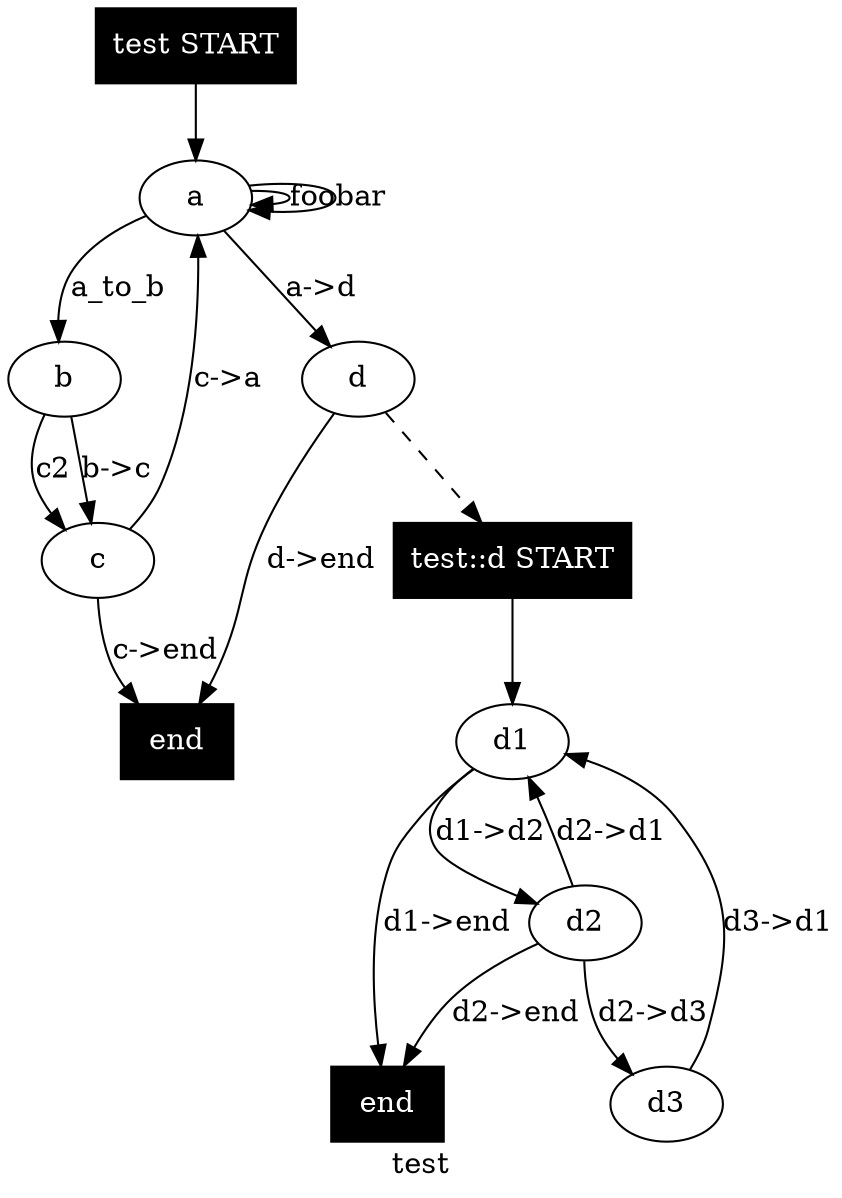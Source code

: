 
// {#<RedSteak::Statemachine [:test]>
digraph {
  label = "test"
  "test_START" [ shape="rectangle", label="test START", style=filled, fillcolor=black, fontcolor=white ]; 

// #<RedSteak::State [:a]>
"test_a" [ shape="oval", label="a", style=filled, color=black, fillcolor=white, fontcolor=black ];
"test_START" -> "test_a";

// #<RedSteak::State [:b]>
"test_b" [ shape="oval", label="b", style=filled, color=black, fillcolor=white, fontcolor=black ];

// #<RedSteak::State [:c]>
"test_c" [ shape="oval", label="c", style=filled, color=black, fillcolor=white, fontcolor=black ];

// #<RedSteak::State [:end]>
"test_end" [ shape="rectangle", label="end", style=filled, color=black, fillcolor=black, fontcolor=white ];

// #<RedSteak::State [:d]>
"test_d" [ shape="oval", label="d", style=filled, color=black, fillcolor=white, fontcolor=black ];

// {#<RedSteak::Statemachine [:test, :d, :d]>
subgraph test_d {
  label = "test::d"
  "test_d_START" [ shape="rectangle", label="test::d START", style=filled, fillcolor=black, fontcolor=white ]; 

// #<RedSteak::State [:d]>
"test_d_d1" [ shape="oval", label="d1", style=filled, color=black, fillcolor=white, fontcolor=black ];
"test_d_START" -> "test_d_d1";

// #<RedSteak::State [:d]>
"test_d_d2" [ shape="oval", label="d2", style=filled, color=black, fillcolor=white, fontcolor=black ];

// #<RedSteak::State [:d]>
"test_d_end" [ shape="rectangle", label="end", style=filled, color=black, fillcolor=black, fontcolor=white ];

// #<RedSteak::State [:d]>
"test_d_d3" [ shape="oval", label="d3", style=filled, color=black, fillcolor=white, fontcolor=black ];

// #<RedSteak::Transition d1 === d1->d2 ==> d2>
"test_d_d1" -> "test_d_d2" [ label="d1->d2", color=black ];

// #<RedSteak::Transition d1 === d1->end ==> end>
"test_d_d1" -> "test_d_end" [ label="d1->end", color=black ];

// #<RedSteak::Transition d2 === d2->d1 ==> d1>
"test_d_d2" -> "test_d_d1" [ label="d2->d1", color=black ];

// #<RedSteak::Transition d2 === d2->end ==> end>
"test_d_d2" -> "test_d_end" [ label="d2->end", color=black ];

// #<RedSteak::Transition d3 === d3->d1 ==> d1>
"test_d_d3" -> "test_d_d1" [ label="d3->d1", color=black ];

// #<RedSteak::Transition d2 === d2->d3 ==> d3>
"test_d_d2" -> "test_d_d3" [ label="d2->d3", color=black ];
}
// } #<RedSteak::Statemachine [:test, :d, :d]>
"test_d" -> "test_d_START" [ style=dashed ];

// #<RedSteak::Transition a === foo ==> a>
"test_a" -> "test_a" [ label="foo", color=black ];

// #<RedSteak::Transition a === bar ==> a>
"test_a" -> "test_a" [ label="bar", color=black ];

// #<RedSteak::Transition a === a_to_b ==> b>
"test_a" -> "test_b" [ label="a_to_b", color=black ];

// #<RedSteak::Transition b === b->c ==> c>
"test_b" -> "test_c" [ label="b->c", color=black ];

// #<RedSteak::Transition b === c2 ==> c>
"test_b" -> "test_c" [ label="c2", color=black ];

// #<RedSteak::Transition c === c->a ==> a>
"test_c" -> "test_a" [ label="c->a", color=black ];

// #<RedSteak::Transition c === c->end ==> end>
"test_c" -> "test_end" [ label="c->end", color=black ];

// #<RedSteak::Transition a === a->d ==> d>
"test_a" -> "test_d" [ label="a->d", color=black ];

// #<RedSteak::Transition d === d->end ==> end>
"test_d" -> "test_end" [ label="d->end", color=black ];
}
// } #<RedSteak::Statemachine [:test]>
